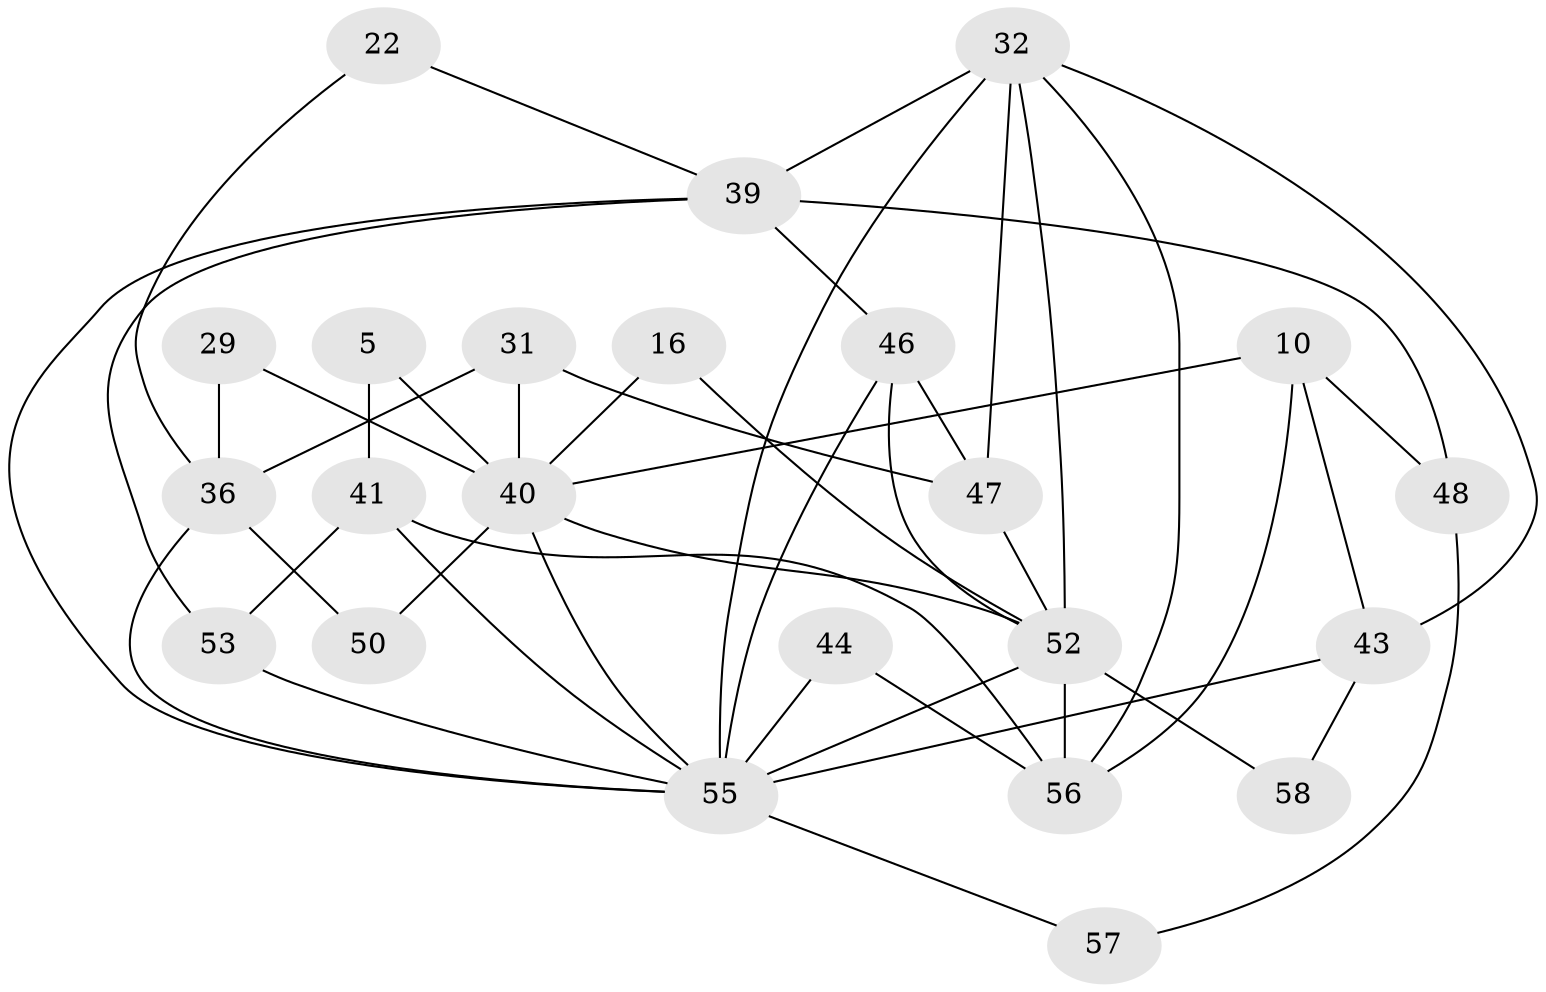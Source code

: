 // original degree distribution, {6: 0.08620689655172414, 3: 0.20689655172413793, 8: 0.034482758620689655, 4: 0.22413793103448276, 5: 0.20689655172413793, 2: 0.20689655172413793, 7: 0.034482758620689655}
// Generated by graph-tools (version 1.1) at 2025/52/03/04/25 21:52:18]
// undirected, 23 vertices, 47 edges
graph export_dot {
graph [start="1"]
  node [color=gray90,style=filled];
  5;
  10 [super="+4+7"];
  16;
  22;
  29;
  31;
  32 [super="+17"];
  36 [super="+2+12"];
  39 [super="+3"];
  40 [super="+19"];
  41 [super="+30+9"];
  43 [super="+26+33+42"];
  44 [super="+11"];
  46 [super="+21"];
  47 [super="+18"];
  48;
  50;
  52 [super="+23+34+51"];
  53;
  55 [super="+49+27+54"];
  56 [super="+35"];
  57;
  58;
  5 -- 40 [weight=2];
  5 -- 41 [weight=2];
  10 -- 40;
  10 -- 56 [weight=4];
  10 -- 48;
  10 -- 43;
  16 -- 40 [weight=2];
  16 -- 52;
  22 -- 36;
  22 -- 39;
  29 -- 40;
  29 -- 36;
  31 -- 40;
  31 -- 36;
  31 -- 47;
  32 -- 39 [weight=2];
  32 -- 52;
  32 -- 47;
  32 -- 43;
  32 -- 56;
  32 -- 55;
  36 -- 55 [weight=4];
  36 -- 50;
  39 -- 53 [weight=2];
  39 -- 48 [weight=2];
  39 -- 46 [weight=3];
  39 -- 55;
  40 -- 50;
  40 -- 52 [weight=2];
  40 -- 55 [weight=2];
  41 -- 56 [weight=2];
  41 -- 53;
  41 -- 55;
  43 -- 58;
  43 -- 55 [weight=4];
  44 -- 56 [weight=2];
  44 -- 55 [weight=3];
  46 -- 47;
  46 -- 52 [weight=2];
  46 -- 55;
  47 -- 52 [weight=2];
  48 -- 57;
  52 -- 55 [weight=2];
  52 -- 58;
  52 -- 56 [weight=3];
  53 -- 55;
  55 -- 57;
}
